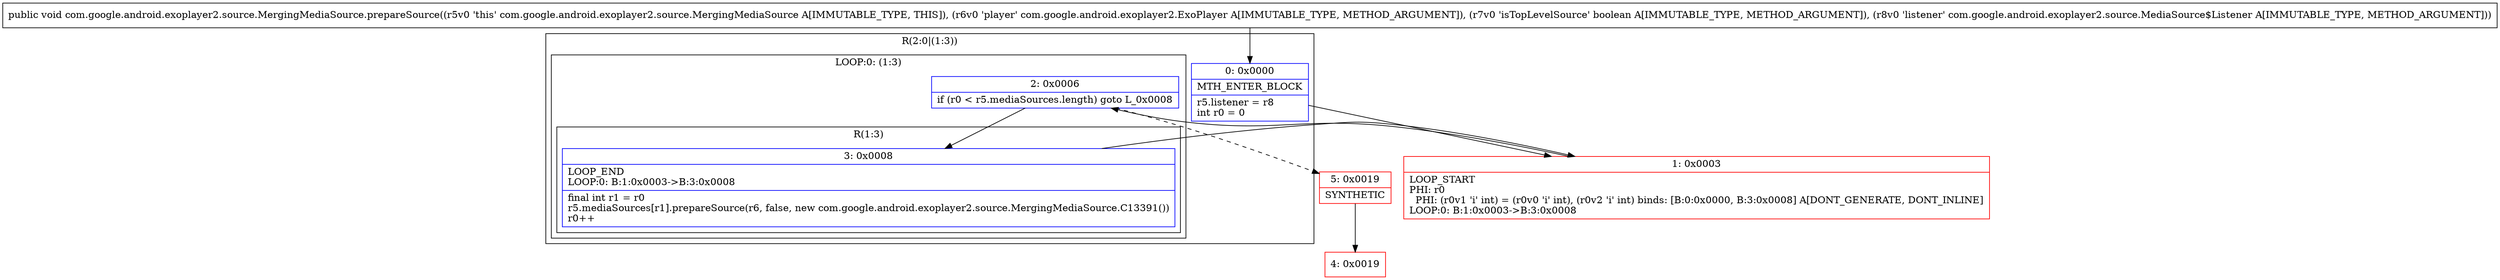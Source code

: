 digraph "CFG forcom.google.android.exoplayer2.source.MergingMediaSource.prepareSource(Lcom\/google\/android\/exoplayer2\/ExoPlayer;ZLcom\/google\/android\/exoplayer2\/source\/MediaSource$Listener;)V" {
subgraph cluster_Region_272640529 {
label = "R(2:0|(1:3))";
node [shape=record,color=blue];
Node_0 [shape=record,label="{0\:\ 0x0000|MTH_ENTER_BLOCK\l|r5.listener = r8\lint r0 = 0\l}"];
subgraph cluster_LoopRegion_1562324759 {
label = "LOOP:0: (1:3)";
node [shape=record,color=blue];
Node_2 [shape=record,label="{2\:\ 0x0006|if (r0 \< r5.mediaSources.length) goto L_0x0008\l}"];
subgraph cluster_Region_1583158768 {
label = "R(1:3)";
node [shape=record,color=blue];
Node_3 [shape=record,label="{3\:\ 0x0008|LOOP_END\lLOOP:0: B:1:0x0003\-\>B:3:0x0008\l|final int r1 = r0\lr5.mediaSources[r1].prepareSource(r6, false, new com.google.android.exoplayer2.source.MergingMediaSource.C13391())\lr0++\l}"];
}
}
}
Node_1 [shape=record,color=red,label="{1\:\ 0x0003|LOOP_START\lPHI: r0 \l  PHI: (r0v1 'i' int) = (r0v0 'i' int), (r0v2 'i' int) binds: [B:0:0x0000, B:3:0x0008] A[DONT_GENERATE, DONT_INLINE]\lLOOP:0: B:1:0x0003\-\>B:3:0x0008\l}"];
Node_4 [shape=record,color=red,label="{4\:\ 0x0019}"];
Node_5 [shape=record,color=red,label="{5\:\ 0x0019|SYNTHETIC\l}"];
MethodNode[shape=record,label="{public void com.google.android.exoplayer2.source.MergingMediaSource.prepareSource((r5v0 'this' com.google.android.exoplayer2.source.MergingMediaSource A[IMMUTABLE_TYPE, THIS]), (r6v0 'player' com.google.android.exoplayer2.ExoPlayer A[IMMUTABLE_TYPE, METHOD_ARGUMENT]), (r7v0 'isTopLevelSource' boolean A[IMMUTABLE_TYPE, METHOD_ARGUMENT]), (r8v0 'listener' com.google.android.exoplayer2.source.MediaSource$Listener A[IMMUTABLE_TYPE, METHOD_ARGUMENT])) }"];
MethodNode -> Node_0;
Node_0 -> Node_1;
Node_2 -> Node_3;
Node_2 -> Node_5[style=dashed];
Node_3 -> Node_1;
Node_1 -> Node_2;
Node_5 -> Node_4;
}

